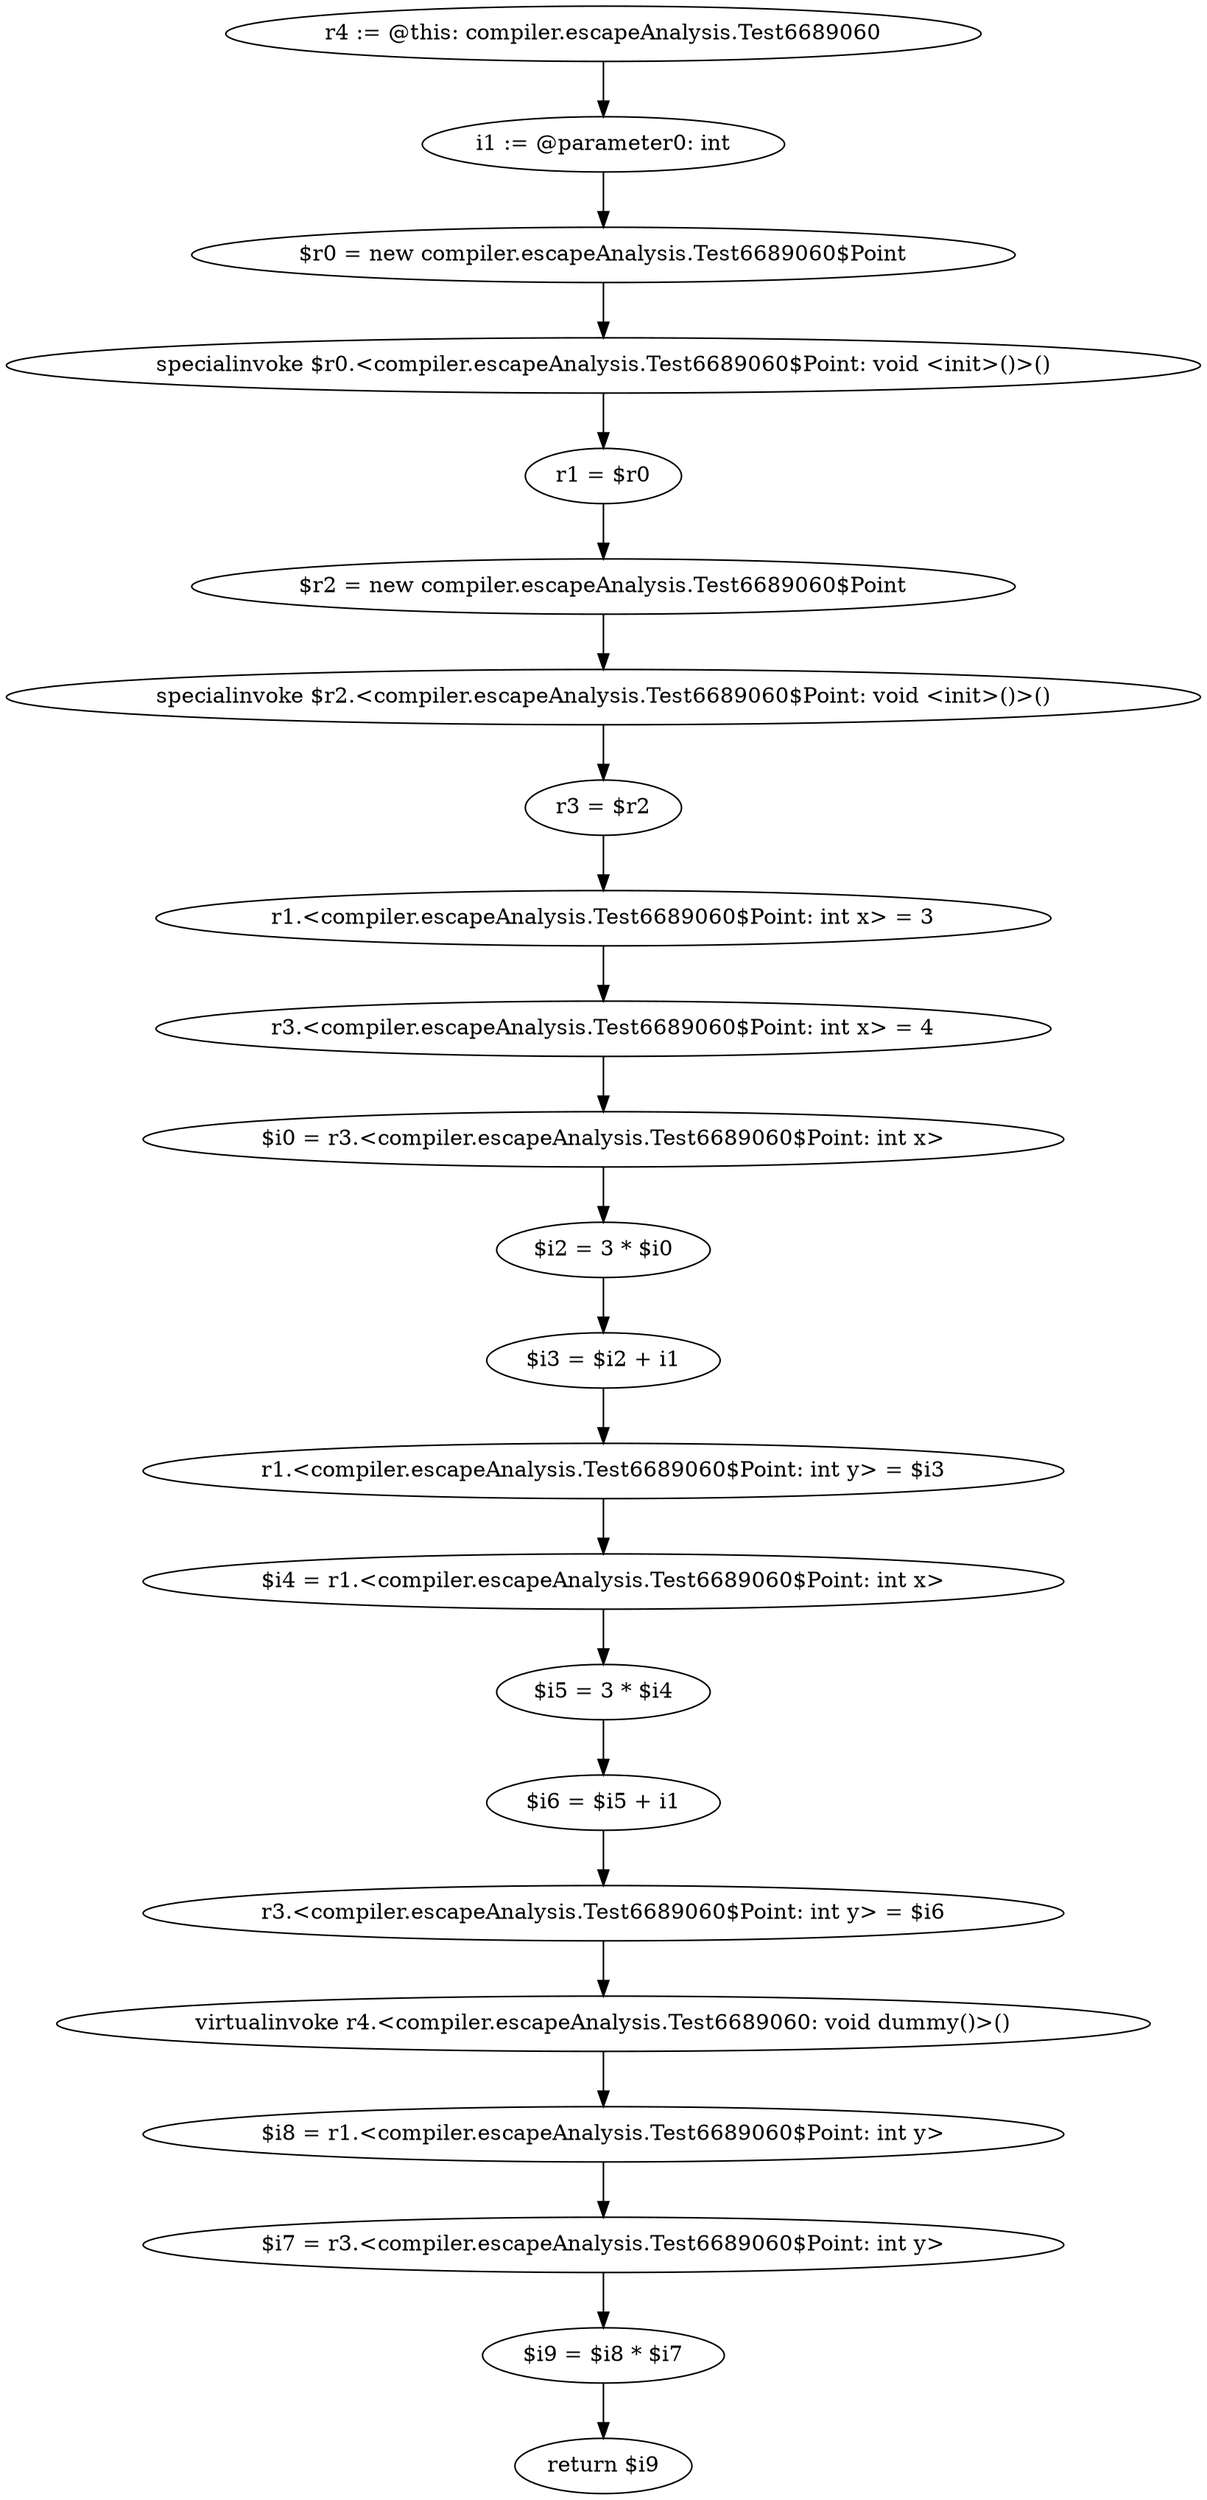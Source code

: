 digraph "unitGraph" {
    "r4 := @this: compiler.escapeAnalysis.Test6689060"
    "i1 := @parameter0: int"
    "$r0 = new compiler.escapeAnalysis.Test6689060$Point"
    "specialinvoke $r0.<compiler.escapeAnalysis.Test6689060$Point: void <init>()>()"
    "r1 = $r0"
    "$r2 = new compiler.escapeAnalysis.Test6689060$Point"
    "specialinvoke $r2.<compiler.escapeAnalysis.Test6689060$Point: void <init>()>()"
    "r3 = $r2"
    "r1.<compiler.escapeAnalysis.Test6689060$Point: int x> = 3"
    "r3.<compiler.escapeAnalysis.Test6689060$Point: int x> = 4"
    "$i0 = r3.<compiler.escapeAnalysis.Test6689060$Point: int x>"
    "$i2 = 3 * $i0"
    "$i3 = $i2 + i1"
    "r1.<compiler.escapeAnalysis.Test6689060$Point: int y> = $i3"
    "$i4 = r1.<compiler.escapeAnalysis.Test6689060$Point: int x>"
    "$i5 = 3 * $i4"
    "$i6 = $i5 + i1"
    "r3.<compiler.escapeAnalysis.Test6689060$Point: int y> = $i6"
    "virtualinvoke r4.<compiler.escapeAnalysis.Test6689060: void dummy()>()"
    "$i8 = r1.<compiler.escapeAnalysis.Test6689060$Point: int y>"
    "$i7 = r3.<compiler.escapeAnalysis.Test6689060$Point: int y>"
    "$i9 = $i8 * $i7"
    "return $i9"
    "r4 := @this: compiler.escapeAnalysis.Test6689060"->"i1 := @parameter0: int";
    "i1 := @parameter0: int"->"$r0 = new compiler.escapeAnalysis.Test6689060$Point";
    "$r0 = new compiler.escapeAnalysis.Test6689060$Point"->"specialinvoke $r0.<compiler.escapeAnalysis.Test6689060$Point: void <init>()>()";
    "specialinvoke $r0.<compiler.escapeAnalysis.Test6689060$Point: void <init>()>()"->"r1 = $r0";
    "r1 = $r0"->"$r2 = new compiler.escapeAnalysis.Test6689060$Point";
    "$r2 = new compiler.escapeAnalysis.Test6689060$Point"->"specialinvoke $r2.<compiler.escapeAnalysis.Test6689060$Point: void <init>()>()";
    "specialinvoke $r2.<compiler.escapeAnalysis.Test6689060$Point: void <init>()>()"->"r3 = $r2";
    "r3 = $r2"->"r1.<compiler.escapeAnalysis.Test6689060$Point: int x> = 3";
    "r1.<compiler.escapeAnalysis.Test6689060$Point: int x> = 3"->"r3.<compiler.escapeAnalysis.Test6689060$Point: int x> = 4";
    "r3.<compiler.escapeAnalysis.Test6689060$Point: int x> = 4"->"$i0 = r3.<compiler.escapeAnalysis.Test6689060$Point: int x>";
    "$i0 = r3.<compiler.escapeAnalysis.Test6689060$Point: int x>"->"$i2 = 3 * $i0";
    "$i2 = 3 * $i0"->"$i3 = $i2 + i1";
    "$i3 = $i2 + i1"->"r1.<compiler.escapeAnalysis.Test6689060$Point: int y> = $i3";
    "r1.<compiler.escapeAnalysis.Test6689060$Point: int y> = $i3"->"$i4 = r1.<compiler.escapeAnalysis.Test6689060$Point: int x>";
    "$i4 = r1.<compiler.escapeAnalysis.Test6689060$Point: int x>"->"$i5 = 3 * $i4";
    "$i5 = 3 * $i4"->"$i6 = $i5 + i1";
    "$i6 = $i5 + i1"->"r3.<compiler.escapeAnalysis.Test6689060$Point: int y> = $i6";
    "r3.<compiler.escapeAnalysis.Test6689060$Point: int y> = $i6"->"virtualinvoke r4.<compiler.escapeAnalysis.Test6689060: void dummy()>()";
    "virtualinvoke r4.<compiler.escapeAnalysis.Test6689060: void dummy()>()"->"$i8 = r1.<compiler.escapeAnalysis.Test6689060$Point: int y>";
    "$i8 = r1.<compiler.escapeAnalysis.Test6689060$Point: int y>"->"$i7 = r3.<compiler.escapeAnalysis.Test6689060$Point: int y>";
    "$i7 = r3.<compiler.escapeAnalysis.Test6689060$Point: int y>"->"$i9 = $i8 * $i7";
    "$i9 = $i8 * $i7"->"return $i9";
}
